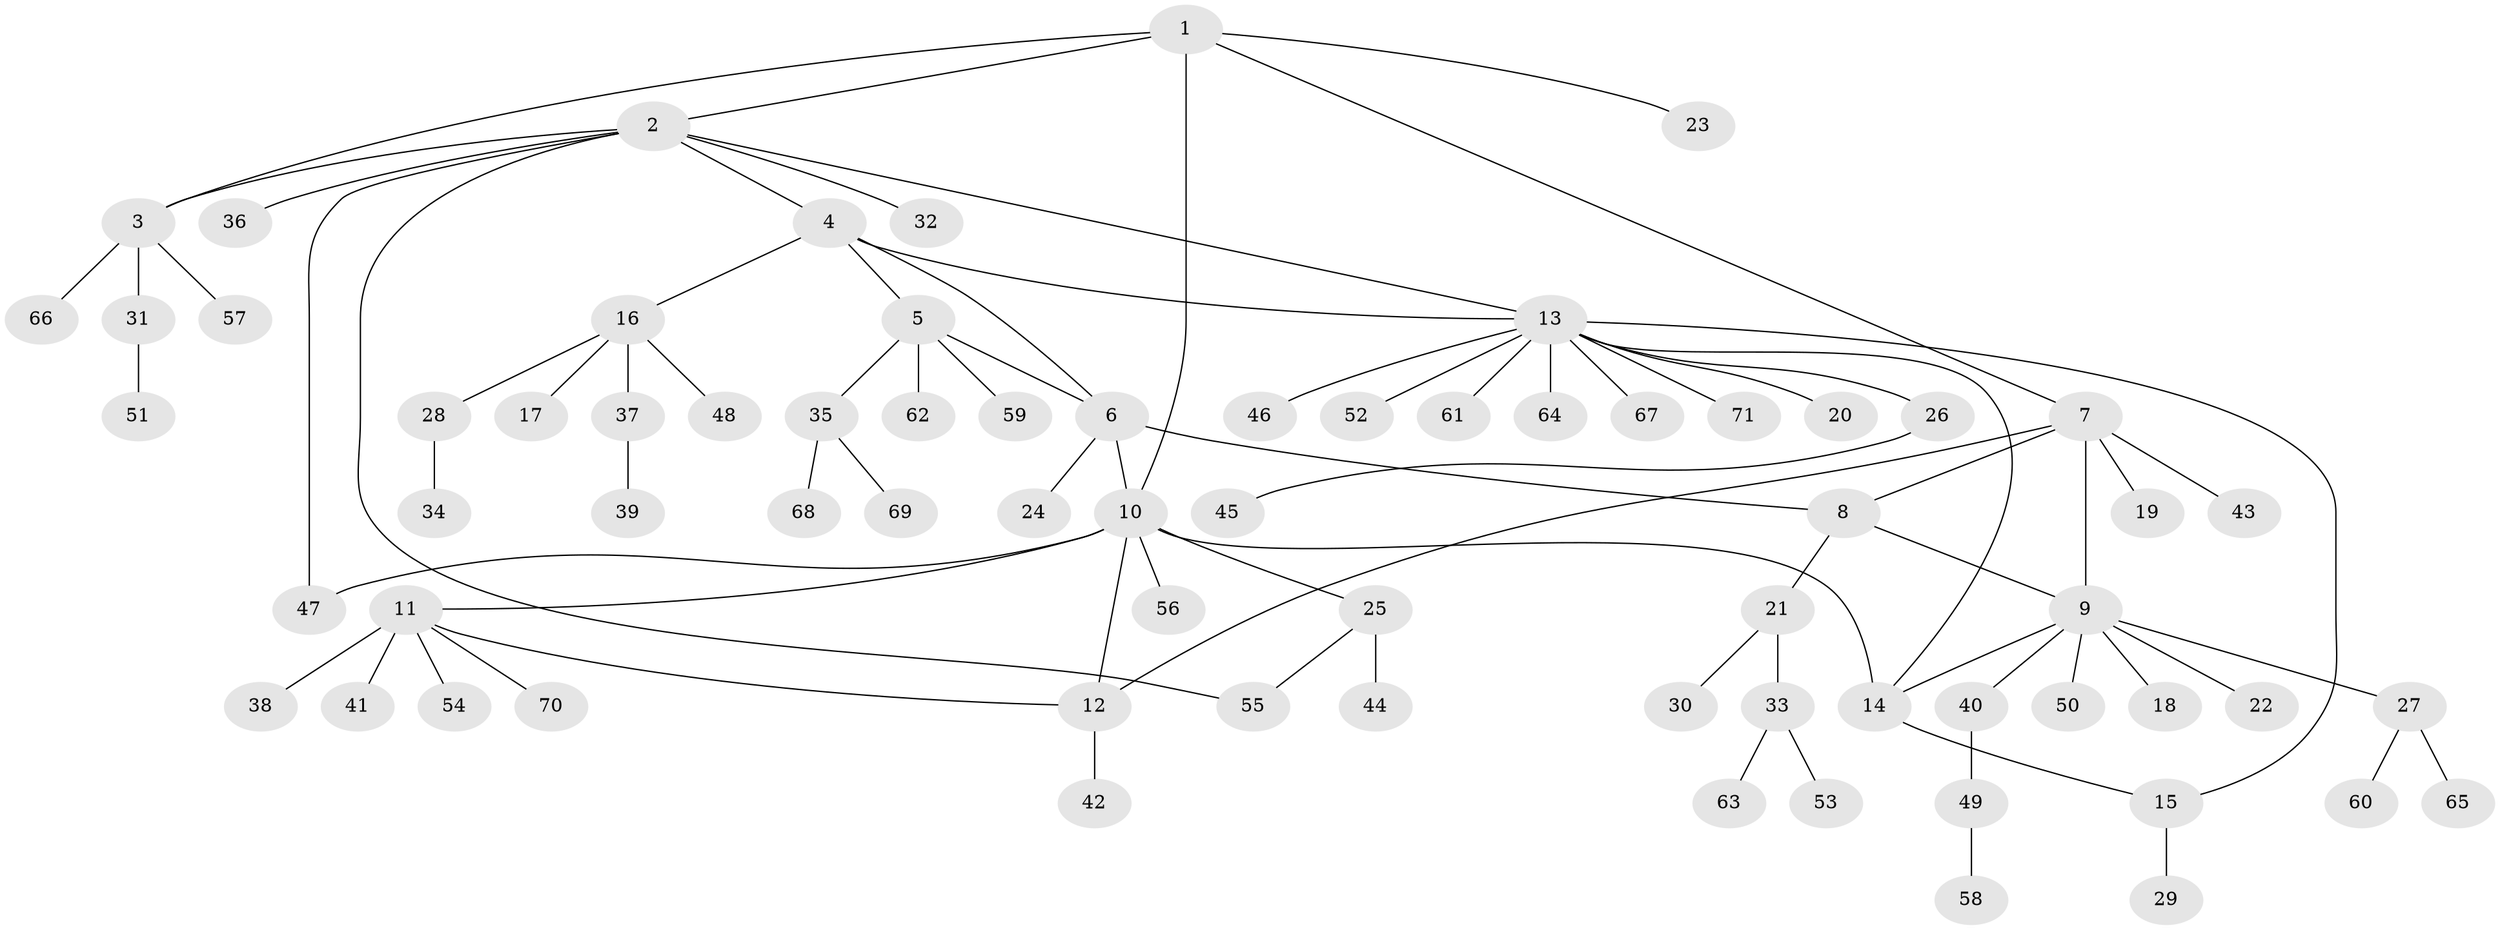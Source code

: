 // coarse degree distribution, {7: 0.019230769230769232, 9: 0.057692307692307696, 4: 0.07692307692307693, 5: 0.038461538461538464, 11: 0.019230769230769232, 1: 0.6538461538461539, 3: 0.019230769230769232, 2: 0.11538461538461539}
// Generated by graph-tools (version 1.1) at 2025/42/03/06/25 10:42:11]
// undirected, 71 vertices, 83 edges
graph export_dot {
graph [start="1"]
  node [color=gray90,style=filled];
  1;
  2;
  3;
  4;
  5;
  6;
  7;
  8;
  9;
  10;
  11;
  12;
  13;
  14;
  15;
  16;
  17;
  18;
  19;
  20;
  21;
  22;
  23;
  24;
  25;
  26;
  27;
  28;
  29;
  30;
  31;
  32;
  33;
  34;
  35;
  36;
  37;
  38;
  39;
  40;
  41;
  42;
  43;
  44;
  45;
  46;
  47;
  48;
  49;
  50;
  51;
  52;
  53;
  54;
  55;
  56;
  57;
  58;
  59;
  60;
  61;
  62;
  63;
  64;
  65;
  66;
  67;
  68;
  69;
  70;
  71;
  1 -- 2;
  1 -- 3;
  1 -- 7;
  1 -- 10;
  1 -- 23;
  2 -- 3;
  2 -- 4;
  2 -- 13;
  2 -- 32;
  2 -- 36;
  2 -- 47;
  2 -- 55;
  3 -- 31;
  3 -- 57;
  3 -- 66;
  4 -- 5;
  4 -- 6;
  4 -- 13;
  4 -- 16;
  5 -- 6;
  5 -- 35;
  5 -- 59;
  5 -- 62;
  6 -- 8;
  6 -- 10;
  6 -- 24;
  7 -- 8;
  7 -- 9;
  7 -- 12;
  7 -- 19;
  7 -- 43;
  8 -- 9;
  8 -- 21;
  9 -- 14;
  9 -- 18;
  9 -- 22;
  9 -- 27;
  9 -- 40;
  9 -- 50;
  10 -- 11;
  10 -- 12;
  10 -- 14;
  10 -- 25;
  10 -- 47;
  10 -- 56;
  11 -- 12;
  11 -- 38;
  11 -- 41;
  11 -- 54;
  11 -- 70;
  12 -- 42;
  13 -- 14;
  13 -- 15;
  13 -- 20;
  13 -- 26;
  13 -- 46;
  13 -- 52;
  13 -- 61;
  13 -- 64;
  13 -- 67;
  13 -- 71;
  14 -- 15;
  15 -- 29;
  16 -- 17;
  16 -- 28;
  16 -- 37;
  16 -- 48;
  21 -- 30;
  21 -- 33;
  25 -- 44;
  25 -- 55;
  26 -- 45;
  27 -- 60;
  27 -- 65;
  28 -- 34;
  31 -- 51;
  33 -- 53;
  33 -- 63;
  35 -- 68;
  35 -- 69;
  37 -- 39;
  40 -- 49;
  49 -- 58;
}
